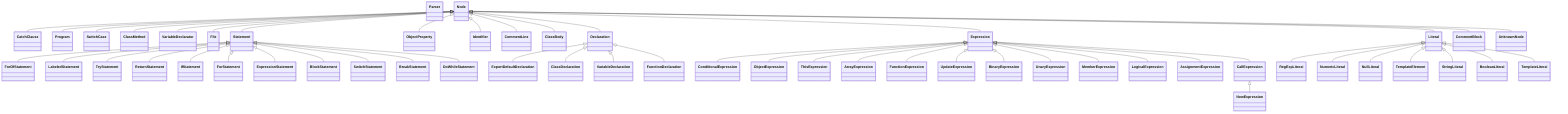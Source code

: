 ﻿classDiagram	class ForOfStatement {	}	class LabeledStatement {	}	class Parser {	}	class CatchClause {	}	class TryStatement {	}	class RegExpLiteral {	}	class NumericLiteral {	}	class ConditionalExpression {	}	class ReturnStatement {	}	class NullLiteral {	}	class IfStatement {	}	class TemplateElement {	}	class ObjectExpression {	}	class ThisExpression {	}	class ForStatement {	}	class StringLiteral {	}	class Program {	}	class SwitchCase {	}	class ExpressionStatement {	}	class ClassMethod {	}	class VariableDeclarator {	}	class NewExpression {	}	class BlockStatement {	}	class File {	}	class SwitchStatement {	}	class BooleanLiteral {	}	class ArrayExpression {	}	class Statement {	}	class TemplateLiteral {	}	class ObjectProperty {	}	class Identifier {	}	class ExportDefaultDeclaration {	}	class BreakStatement {	}	class DoWhileStatement {	}	class CommentLine {	}	class FunctionExpression {	}	class ClassDeclaration {	}	class VariableDeclaration {	}	class UpdateExpression {	}	class ClassBody {	}	class BinaryExpression {	}	class UnaryExpression {	}	class Declaration {	}	class FunctionDeclaration {	}	class MemberExpression {	}	class LogicalExpression {	}	class Node {	}	class Expression {	}	class AssignmentExpression {	}	class CallExpression {	}	class Literal {	}	class CommentBlock {	}	class UnknownNode {	}Statement <|-- ForOfStatementStatement <|-- LabeledStatementNode <|-- CatchClauseStatement <|-- TryStatementLiteral <|-- RegExpLiteralLiteral <|-- NumericLiteralExpression <|-- ConditionalExpressionStatement <|-- ReturnStatementLiteral <|-- NullLiteralStatement <|-- IfStatementLiteral <|-- TemplateElementExpression <|-- ObjectExpressionExpression <|-- ThisExpressionStatement <|-- ForStatementLiteral <|-- StringLiteralNode <|-- ProgramNode <|-- SwitchCaseStatement <|-- ExpressionStatementNode <|-- ClassMethodNode <|-- VariableDeclaratorCallExpression <|-- NewExpressionStatement <|-- BlockStatementNode <|-- FileStatement <|-- SwitchStatementLiteral <|-- BooleanLiteralExpression <|-- ArrayExpressionNode <|-- StatementLiteral <|-- TemplateLiteralNode <|-- ObjectPropertyNode <|-- IdentifierDeclaration <|-- ExportDefaultDeclarationStatement <|-- BreakStatementStatement <|-- DoWhileStatementNode <|-- CommentLineExpression <|-- FunctionExpressionDeclaration <|-- ClassDeclarationDeclaration <|-- VariableDeclarationExpression <|-- UpdateExpressionNode <|-- ClassBodyExpression <|-- BinaryExpressionExpression <|-- UnaryExpressionNode <|-- DeclarationDeclaration <|-- FunctionDeclarationExpression <|-- MemberExpressionExpression <|-- LogicalExpressionNode <|-- ExpressionExpression <|-- AssignmentExpressionExpression <|-- CallExpressionNode <|-- LiteralNode <|-- CommentBlockNode <|-- UnknownNode